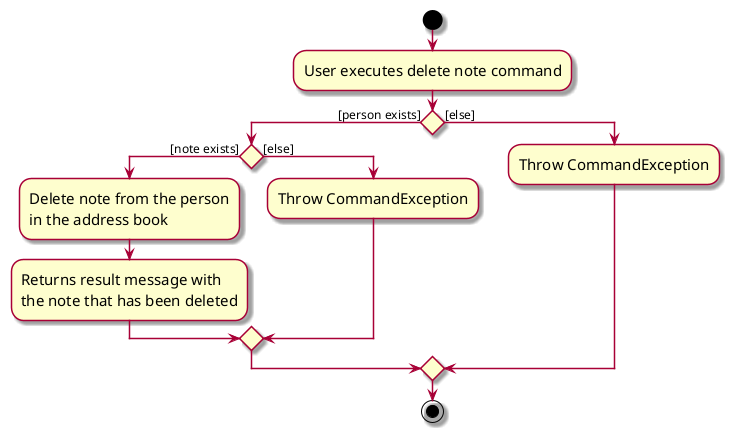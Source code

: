 @startuml
skin rose
skinparam ActivityFontSize 15
skinparam ArrowFontSize 12
start
:User executes delete note command;

'Since the beta syntax does not support placing the condition outside the
'diamond we place it as the true branch instead.

if () then ([person exists])
    if () then ([note exists])
        :Delete note from the person
        in the address book;
        :Returns result message with
        the note that has been deleted;
    else ([else])
        :Throw CommandException;
    endif
else ([else])
    :Throw CommandException;
endif
stop
@enduml